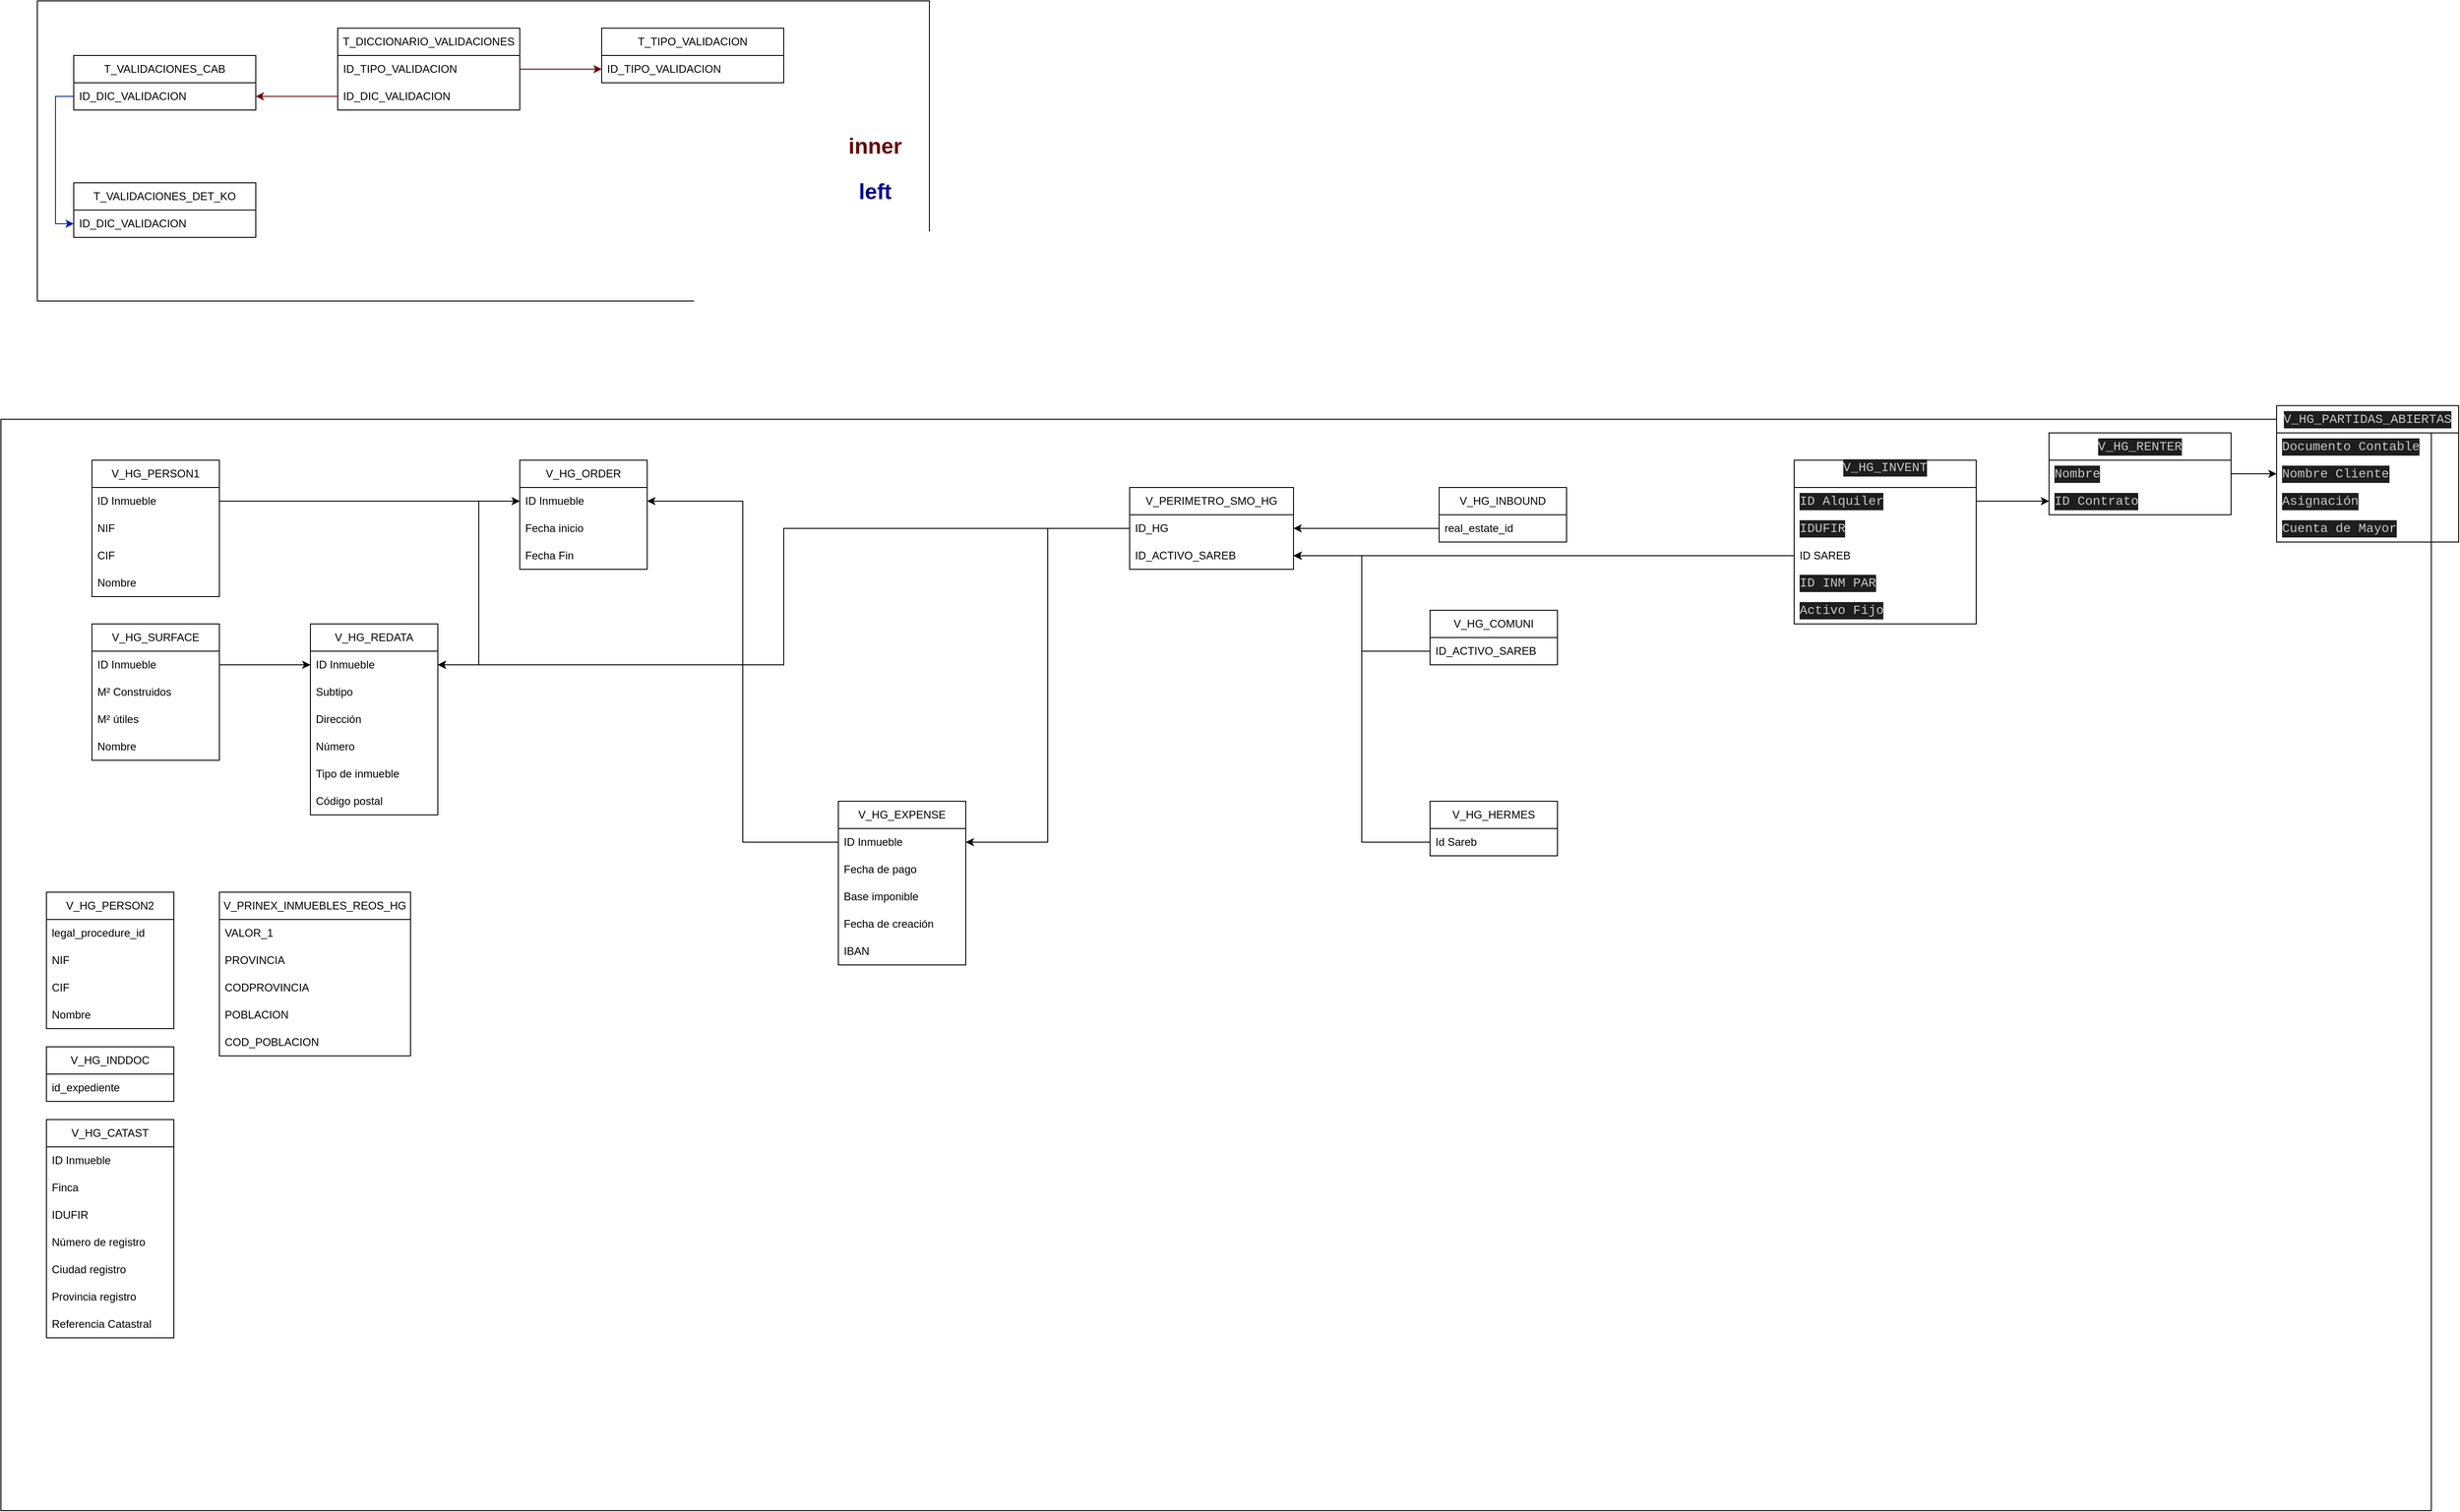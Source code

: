 <mxfile version="21.5.0" type="github">
  <diagram name="Page-1" id="dQD7q0FV81Xkfr1hVzfH">
    <mxGraphModel dx="2250" dy="830" grid="1" gridSize="10" guides="1" tooltips="1" connect="1" arrows="1" fold="1" page="1" pageScale="1" pageWidth="827" pageHeight="1169" math="0" shadow="0">
      <root>
        <mxCell id="0" />
        <mxCell id="1" parent="0" />
        <mxCell id="b-tsryP7ZmEh2vJS-tVm-26" value="" style="rounded=0;whiteSpace=wrap;html=1;" parent="1" vertex="1">
          <mxGeometry x="-300" y="480" width="2670" height="1200" as="geometry" />
        </mxCell>
        <mxCell id="b-tsryP7ZmEh2vJS-tVm-25" value="" style="rounded=0;whiteSpace=wrap;html=1;" parent="1" vertex="1">
          <mxGeometry x="-260" y="20" width="980" height="330" as="geometry" />
        </mxCell>
        <mxCell id="b-tsryP7ZmEh2vJS-tVm-2" value="T_DICCIONARIO_VALIDACIONES" style="swimlane;fontStyle=0;childLayout=stackLayout;horizontal=1;startSize=30;horizontalStack=0;resizeParent=1;resizeParentMax=0;resizeLast=0;collapsible=1;marginBottom=0;whiteSpace=wrap;html=1;" parent="1" vertex="1">
          <mxGeometry x="70" y="50" width="200" height="90" as="geometry" />
        </mxCell>
        <mxCell id="b-tsryP7ZmEh2vJS-tVm-3" value="ID_TIPO_VALIDACION" style="text;strokeColor=none;fillColor=none;align=left;verticalAlign=middle;spacingLeft=4;spacingRight=4;overflow=hidden;points=[[0,0.5],[1,0.5]];portConstraint=eastwest;rotatable=0;whiteSpace=wrap;html=1;" parent="b-tsryP7ZmEh2vJS-tVm-2" vertex="1">
          <mxGeometry y="30" width="200" height="30" as="geometry" />
        </mxCell>
        <mxCell id="b-tsryP7ZmEh2vJS-tVm-4" value="ID_DIC_VALIDACION" style="text;strokeColor=none;fillColor=none;align=left;verticalAlign=middle;spacingLeft=4;spacingRight=4;overflow=hidden;points=[[0,0.5],[1,0.5]];portConstraint=eastwest;rotatable=0;whiteSpace=wrap;html=1;" parent="b-tsryP7ZmEh2vJS-tVm-2" vertex="1">
          <mxGeometry y="60" width="200" height="30" as="geometry" />
        </mxCell>
        <mxCell id="b-tsryP7ZmEh2vJS-tVm-7" value="T_TIPO_VALIDACION" style="swimlane;fontStyle=0;childLayout=stackLayout;horizontal=1;startSize=30;horizontalStack=0;resizeParent=1;resizeParentMax=0;resizeLast=0;collapsible=1;marginBottom=0;whiteSpace=wrap;html=1;" parent="1" vertex="1">
          <mxGeometry x="360" y="50" width="200" height="60" as="geometry" />
        </mxCell>
        <mxCell id="b-tsryP7ZmEh2vJS-tVm-8" value="ID_TIPO_VALIDACION" style="text;strokeColor=none;fillColor=none;align=left;verticalAlign=middle;spacingLeft=4;spacingRight=4;overflow=hidden;points=[[0,0.5],[1,0.5]];portConstraint=eastwest;rotatable=0;whiteSpace=wrap;html=1;" parent="b-tsryP7ZmEh2vJS-tVm-7" vertex="1">
          <mxGeometry y="30" width="200" height="30" as="geometry" />
        </mxCell>
        <mxCell id="b-tsryP7ZmEh2vJS-tVm-11" value="T_VALIDACIONES_CAB" style="swimlane;fontStyle=0;childLayout=stackLayout;horizontal=1;startSize=30;horizontalStack=0;resizeParent=1;resizeParentMax=0;resizeLast=0;collapsible=1;marginBottom=0;whiteSpace=wrap;html=1;" parent="1" vertex="1">
          <mxGeometry x="-220" y="80" width="200" height="60" as="geometry" />
        </mxCell>
        <mxCell id="b-tsryP7ZmEh2vJS-tVm-12" value="ID_DIC_VALIDACION" style="text;strokeColor=none;fillColor=none;align=left;verticalAlign=middle;spacingLeft=4;spacingRight=4;overflow=hidden;points=[[0,0.5],[1,0.5]];portConstraint=eastwest;rotatable=0;whiteSpace=wrap;html=1;" parent="b-tsryP7ZmEh2vJS-tVm-11" vertex="1">
          <mxGeometry y="30" width="200" height="30" as="geometry" />
        </mxCell>
        <mxCell id="b-tsryP7ZmEh2vJS-tVm-15" value="T_VALIDACIONES_DET_KO" style="swimlane;fontStyle=0;childLayout=stackLayout;horizontal=1;startSize=30;horizontalStack=0;resizeParent=1;resizeParentMax=0;resizeLast=0;collapsible=1;marginBottom=0;whiteSpace=wrap;html=1;" parent="1" vertex="1">
          <mxGeometry x="-220" y="220" width="200" height="60" as="geometry" />
        </mxCell>
        <mxCell id="b-tsryP7ZmEh2vJS-tVm-16" value="ID_DIC_VALIDACION" style="text;strokeColor=none;fillColor=none;align=left;verticalAlign=middle;spacingLeft=4;spacingRight=4;overflow=hidden;points=[[0,0.5],[1,0.5]];portConstraint=eastwest;rotatable=0;whiteSpace=wrap;html=1;" parent="b-tsryP7ZmEh2vJS-tVm-15" vertex="1">
          <mxGeometry y="30" width="200" height="30" as="geometry" />
        </mxCell>
        <mxCell id="b-tsryP7ZmEh2vJS-tVm-20" style="edgeStyle=orthogonalEdgeStyle;rounded=0;orthogonalLoop=1;jettySize=auto;html=1;fillColor=#a20025;strokeColor=#6F0000;" parent="1" source="b-tsryP7ZmEh2vJS-tVm-4" target="b-tsryP7ZmEh2vJS-tVm-12" edge="1">
          <mxGeometry relative="1" as="geometry" />
        </mxCell>
        <mxCell id="b-tsryP7ZmEh2vJS-tVm-21" style="edgeStyle=orthogonalEdgeStyle;rounded=0;orthogonalLoop=1;jettySize=auto;html=1;entryX=0;entryY=0.5;entryDx=0;entryDy=0;fillColor=#0050ef;strokeColor=#001DBC;" parent="1" source="b-tsryP7ZmEh2vJS-tVm-12" target="b-tsryP7ZmEh2vJS-tVm-16" edge="1">
          <mxGeometry relative="1" as="geometry" />
        </mxCell>
        <mxCell id="b-tsryP7ZmEh2vJS-tVm-22" style="edgeStyle=orthogonalEdgeStyle;rounded=0;orthogonalLoop=1;jettySize=auto;html=1;exitX=1;exitY=0.5;exitDx=0;exitDy=0;entryX=0;entryY=0.75;entryDx=0;entryDy=0;fillColor=#a20025;strokeColor=#6F0000;" parent="1" source="b-tsryP7ZmEh2vJS-tVm-3" target="b-tsryP7ZmEh2vJS-tVm-7" edge="1">
          <mxGeometry relative="1" as="geometry" />
        </mxCell>
        <mxCell id="b-tsryP7ZmEh2vJS-tVm-23" value="&lt;font color=&quot;#660000&quot;&gt;inner&lt;br&gt;&lt;/font&gt;" style="text;strokeColor=none;fillColor=none;html=1;fontSize=24;fontStyle=1;verticalAlign=middle;align=center;" parent="1" vertex="1">
          <mxGeometry x="610" y="160" width="100" height="40" as="geometry" />
        </mxCell>
        <mxCell id="b-tsryP7ZmEh2vJS-tVm-24" value="&lt;font&gt;left&lt;br&gt;&lt;/font&gt;" style="text;html=1;fontSize=24;fontStyle=1;verticalAlign=middle;align=center;fontColor=#000099;" parent="1" vertex="1">
          <mxGeometry x="610" y="210" width="100" height="40" as="geometry" />
        </mxCell>
        <mxCell id="b-tsryP7ZmEh2vJS-tVm-31" value="V_HG_REDATA" style="swimlane;fontStyle=0;childLayout=stackLayout;horizontal=1;startSize=30;horizontalStack=0;resizeParent=1;resizeParentMax=0;resizeLast=0;collapsible=1;marginBottom=0;whiteSpace=wrap;html=1;" parent="1" vertex="1">
          <mxGeometry x="40" y="705" width="140" height="210" as="geometry" />
        </mxCell>
        <mxCell id="b-tsryP7ZmEh2vJS-tVm-32" value="ID Inmueble" style="text;strokeColor=none;fillColor=none;align=left;verticalAlign=middle;spacingLeft=4;spacingRight=4;overflow=hidden;points=[[0,0.5],[1,0.5]];portConstraint=eastwest;rotatable=0;whiteSpace=wrap;html=1;" parent="b-tsryP7ZmEh2vJS-tVm-31" vertex="1">
          <mxGeometry y="30" width="140" height="30" as="geometry" />
        </mxCell>
        <mxCell id="b-tsryP7ZmEh2vJS-tVm-33" value="Subtipo" style="text;strokeColor=none;fillColor=none;align=left;verticalAlign=middle;spacingLeft=4;spacingRight=4;overflow=hidden;points=[[0,0.5],[1,0.5]];portConstraint=eastwest;rotatable=0;whiteSpace=wrap;html=1;" parent="b-tsryP7ZmEh2vJS-tVm-31" vertex="1">
          <mxGeometry y="60" width="140" height="30" as="geometry" />
        </mxCell>
        <mxCell id="b-tsryP7ZmEh2vJS-tVm-34" value="Dirección" style="text;strokeColor=none;fillColor=none;align=left;verticalAlign=middle;spacingLeft=4;spacingRight=4;overflow=hidden;points=[[0,0.5],[1,0.5]];portConstraint=eastwest;rotatable=0;whiteSpace=wrap;html=1;" parent="b-tsryP7ZmEh2vJS-tVm-31" vertex="1">
          <mxGeometry y="90" width="140" height="30" as="geometry" />
        </mxCell>
        <mxCell id="b-tsryP7ZmEh2vJS-tVm-87" value="Número" style="text;strokeColor=none;fillColor=none;align=left;verticalAlign=middle;spacingLeft=4;spacingRight=4;overflow=hidden;points=[[0,0.5],[1,0.5]];portConstraint=eastwest;rotatable=0;whiteSpace=wrap;html=1;" parent="b-tsryP7ZmEh2vJS-tVm-31" vertex="1">
          <mxGeometry y="120" width="140" height="30" as="geometry" />
        </mxCell>
        <mxCell id="b-tsryP7ZmEh2vJS-tVm-94" value="Tipo de inmueble" style="text;strokeColor=none;fillColor=none;align=left;verticalAlign=middle;spacingLeft=4;spacingRight=4;overflow=hidden;points=[[0,0.5],[1,0.5]];portConstraint=eastwest;rotatable=0;whiteSpace=wrap;html=1;" parent="b-tsryP7ZmEh2vJS-tVm-31" vertex="1">
          <mxGeometry y="150" width="140" height="30" as="geometry" />
        </mxCell>
        <mxCell id="b-tsryP7ZmEh2vJS-tVm-95" value="Código postal" style="text;strokeColor=none;fillColor=none;align=left;verticalAlign=middle;spacingLeft=4;spacingRight=4;overflow=hidden;points=[[0,0.5],[1,0.5]];portConstraint=eastwest;rotatable=0;whiteSpace=wrap;html=1;" parent="b-tsryP7ZmEh2vJS-tVm-31" vertex="1">
          <mxGeometry y="180" width="140" height="30" as="geometry" />
        </mxCell>
        <mxCell id="b-tsryP7ZmEh2vJS-tVm-36" value="V_HG_PERSON1" style="swimlane;fontStyle=0;childLayout=stackLayout;horizontal=1;startSize=30;horizontalStack=0;resizeParent=1;resizeParentMax=0;resizeLast=0;collapsible=1;marginBottom=0;whiteSpace=wrap;html=1;" parent="1" vertex="1">
          <mxGeometry x="-200" y="525" width="140" height="150" as="geometry" />
        </mxCell>
        <mxCell id="b-tsryP7ZmEh2vJS-tVm-37" value="ID Inmueble" style="text;strokeColor=none;fillColor=none;align=left;verticalAlign=middle;spacingLeft=4;spacingRight=4;overflow=hidden;points=[[0,0.5],[1,0.5]];portConstraint=eastwest;rotatable=0;whiteSpace=wrap;html=1;" parent="b-tsryP7ZmEh2vJS-tVm-36" vertex="1">
          <mxGeometry y="30" width="140" height="30" as="geometry" />
        </mxCell>
        <mxCell id="b-tsryP7ZmEh2vJS-tVm-38" value="NIF" style="text;strokeColor=none;fillColor=none;align=left;verticalAlign=middle;spacingLeft=4;spacingRight=4;overflow=hidden;points=[[0,0.5],[1,0.5]];portConstraint=eastwest;rotatable=0;whiteSpace=wrap;html=1;" parent="b-tsryP7ZmEh2vJS-tVm-36" vertex="1">
          <mxGeometry y="60" width="140" height="30" as="geometry" />
        </mxCell>
        <mxCell id="b-tsryP7ZmEh2vJS-tVm-39" value="CIF" style="text;strokeColor=none;fillColor=none;align=left;verticalAlign=middle;spacingLeft=4;spacingRight=4;overflow=hidden;points=[[0,0.5],[1,0.5]];portConstraint=eastwest;rotatable=0;whiteSpace=wrap;html=1;" parent="b-tsryP7ZmEh2vJS-tVm-36" vertex="1">
          <mxGeometry y="90" width="140" height="30" as="geometry" />
        </mxCell>
        <mxCell id="b-tsryP7ZmEh2vJS-tVm-40" value="Nombre" style="text;strokeColor=none;fillColor=none;align=left;verticalAlign=middle;spacingLeft=4;spacingRight=4;overflow=hidden;points=[[0,0.5],[1,0.5]];portConstraint=eastwest;rotatable=0;whiteSpace=wrap;html=1;" parent="b-tsryP7ZmEh2vJS-tVm-36" vertex="1">
          <mxGeometry y="120" width="140" height="30" as="geometry" />
        </mxCell>
        <mxCell id="b-tsryP7ZmEh2vJS-tVm-41" value="V_HG_PERSON2" style="swimlane;fontStyle=0;childLayout=stackLayout;horizontal=1;startSize=30;horizontalStack=0;resizeParent=1;resizeParentMax=0;resizeLast=0;collapsible=1;marginBottom=0;whiteSpace=wrap;html=1;" parent="1" vertex="1">
          <mxGeometry x="-250" y="1000" width="140" height="150" as="geometry" />
        </mxCell>
        <mxCell id="b-tsryP7ZmEh2vJS-tVm-42" value="legal_procedure_id" style="text;strokeColor=none;fillColor=none;align=left;verticalAlign=middle;spacingLeft=4;spacingRight=4;overflow=hidden;points=[[0,0.5],[1,0.5]];portConstraint=eastwest;rotatable=0;whiteSpace=wrap;html=1;" parent="b-tsryP7ZmEh2vJS-tVm-41" vertex="1">
          <mxGeometry y="30" width="140" height="30" as="geometry" />
        </mxCell>
        <mxCell id="b-tsryP7ZmEh2vJS-tVm-43" value="NIF" style="text;strokeColor=none;fillColor=none;align=left;verticalAlign=middle;spacingLeft=4;spacingRight=4;overflow=hidden;points=[[0,0.5],[1,0.5]];portConstraint=eastwest;rotatable=0;whiteSpace=wrap;html=1;" parent="b-tsryP7ZmEh2vJS-tVm-41" vertex="1">
          <mxGeometry y="60" width="140" height="30" as="geometry" />
        </mxCell>
        <mxCell id="b-tsryP7ZmEh2vJS-tVm-44" value="CIF" style="text;strokeColor=none;fillColor=none;align=left;verticalAlign=middle;spacingLeft=4;spacingRight=4;overflow=hidden;points=[[0,0.5],[1,0.5]];portConstraint=eastwest;rotatable=0;whiteSpace=wrap;html=1;" parent="b-tsryP7ZmEh2vJS-tVm-41" vertex="1">
          <mxGeometry y="90" width="140" height="30" as="geometry" />
        </mxCell>
        <mxCell id="b-tsryP7ZmEh2vJS-tVm-45" value="Nombre" style="text;strokeColor=none;fillColor=none;align=left;verticalAlign=middle;spacingLeft=4;spacingRight=4;overflow=hidden;points=[[0,0.5],[1,0.5]];portConstraint=eastwest;rotatable=0;whiteSpace=wrap;html=1;" parent="b-tsryP7ZmEh2vJS-tVm-41" vertex="1">
          <mxGeometry y="120" width="140" height="30" as="geometry" />
        </mxCell>
        <mxCell id="b-tsryP7ZmEh2vJS-tVm-46" value="V_HG_ORDER" style="swimlane;fontStyle=0;childLayout=stackLayout;horizontal=1;startSize=30;horizontalStack=0;resizeParent=1;resizeParentMax=0;resizeLast=0;collapsible=1;marginBottom=0;whiteSpace=wrap;html=1;" parent="1" vertex="1">
          <mxGeometry x="270" y="525" width="140" height="120" as="geometry" />
        </mxCell>
        <mxCell id="b-tsryP7ZmEh2vJS-tVm-47" value="ID Inmueble" style="text;strokeColor=none;fillColor=none;align=left;verticalAlign=middle;spacingLeft=4;spacingRight=4;overflow=hidden;points=[[0,0.5],[1,0.5]];portConstraint=eastwest;rotatable=0;whiteSpace=wrap;html=1;" parent="b-tsryP7ZmEh2vJS-tVm-46" vertex="1">
          <mxGeometry y="30" width="140" height="30" as="geometry" />
        </mxCell>
        <mxCell id="b-tsryP7ZmEh2vJS-tVm-48" value="Fecha inicio" style="text;strokeColor=none;fillColor=none;align=left;verticalAlign=middle;spacingLeft=4;spacingRight=4;overflow=hidden;points=[[0,0.5],[1,0.5]];portConstraint=eastwest;rotatable=0;whiteSpace=wrap;html=1;" parent="b-tsryP7ZmEh2vJS-tVm-46" vertex="1">
          <mxGeometry y="60" width="140" height="30" as="geometry" />
        </mxCell>
        <mxCell id="b-tsryP7ZmEh2vJS-tVm-49" value="Fecha Fin" style="text;strokeColor=none;fillColor=none;align=left;verticalAlign=middle;spacingLeft=4;spacingRight=4;overflow=hidden;points=[[0,0.5],[1,0.5]];portConstraint=eastwest;rotatable=0;whiteSpace=wrap;html=1;" parent="b-tsryP7ZmEh2vJS-tVm-46" vertex="1">
          <mxGeometry y="90" width="140" height="30" as="geometry" />
        </mxCell>
        <mxCell id="b-tsryP7ZmEh2vJS-tVm-50" style="edgeStyle=orthogonalEdgeStyle;rounded=0;orthogonalLoop=1;jettySize=auto;html=1;entryX=1;entryY=0.5;entryDx=0;entryDy=0;" parent="1" source="b-tsryP7ZmEh2vJS-tVm-47" target="b-tsryP7ZmEh2vJS-tVm-32" edge="1">
          <mxGeometry relative="1" as="geometry" />
        </mxCell>
        <mxCell id="b-tsryP7ZmEh2vJS-tVm-51" value="V_HG_EXPENSE" style="swimlane;fontStyle=0;childLayout=stackLayout;horizontal=1;startSize=30;horizontalStack=0;resizeParent=1;resizeParentMax=0;resizeLast=0;collapsible=1;marginBottom=0;whiteSpace=wrap;html=1;" parent="1" vertex="1">
          <mxGeometry x="620" y="900" width="140" height="180" as="geometry" />
        </mxCell>
        <mxCell id="b-tsryP7ZmEh2vJS-tVm-52" value="ID Inmueble" style="text;strokeColor=none;fillColor=none;align=left;verticalAlign=middle;spacingLeft=4;spacingRight=4;overflow=hidden;points=[[0,0.5],[1,0.5]];portConstraint=eastwest;rotatable=0;whiteSpace=wrap;html=1;" parent="b-tsryP7ZmEh2vJS-tVm-51" vertex="1">
          <mxGeometry y="30" width="140" height="30" as="geometry" />
        </mxCell>
        <mxCell id="b-tsryP7ZmEh2vJS-tVm-53" value="Fecha de pago" style="text;strokeColor=none;fillColor=none;align=left;verticalAlign=middle;spacingLeft=4;spacingRight=4;overflow=hidden;points=[[0,0.5],[1,0.5]];portConstraint=eastwest;rotatable=0;whiteSpace=wrap;html=1;" parent="b-tsryP7ZmEh2vJS-tVm-51" vertex="1">
          <mxGeometry y="60" width="140" height="30" as="geometry" />
        </mxCell>
        <mxCell id="b-tsryP7ZmEh2vJS-tVm-56" value="Base imponible" style="text;strokeColor=none;fillColor=none;align=left;verticalAlign=middle;spacingLeft=4;spacingRight=4;overflow=hidden;points=[[0,0.5],[1,0.5]];portConstraint=eastwest;rotatable=0;whiteSpace=wrap;html=1;" parent="b-tsryP7ZmEh2vJS-tVm-51" vertex="1">
          <mxGeometry y="90" width="140" height="30" as="geometry" />
        </mxCell>
        <mxCell id="b-tsryP7ZmEh2vJS-tVm-55" value="Fecha de creación" style="text;strokeColor=none;fillColor=none;align=left;verticalAlign=middle;spacingLeft=4;spacingRight=4;overflow=hidden;points=[[0,0.5],[1,0.5]];portConstraint=eastwest;rotatable=0;whiteSpace=wrap;html=1;" parent="b-tsryP7ZmEh2vJS-tVm-51" vertex="1">
          <mxGeometry y="120" width="140" height="30" as="geometry" />
        </mxCell>
        <mxCell id="b-tsryP7ZmEh2vJS-tVm-54" value="IBAN" style="text;strokeColor=none;fillColor=none;align=left;verticalAlign=middle;spacingLeft=4;spacingRight=4;overflow=hidden;points=[[0,0.5],[1,0.5]];portConstraint=eastwest;rotatable=0;whiteSpace=wrap;html=1;" parent="b-tsryP7ZmEh2vJS-tVm-51" vertex="1">
          <mxGeometry y="150" width="140" height="30" as="geometry" />
        </mxCell>
        <mxCell id="b-tsryP7ZmEh2vJS-tVm-57" style="edgeStyle=orthogonalEdgeStyle;rounded=0;orthogonalLoop=1;jettySize=auto;html=1;" parent="1" source="b-tsryP7ZmEh2vJS-tVm-52" target="b-tsryP7ZmEh2vJS-tVm-47" edge="1">
          <mxGeometry relative="1" as="geometry" />
        </mxCell>
        <mxCell id="b-tsryP7ZmEh2vJS-tVm-58" style="edgeStyle=orthogonalEdgeStyle;rounded=0;orthogonalLoop=1;jettySize=auto;html=1;" parent="1" source="b-tsryP7ZmEh2vJS-tVm-37" target="b-tsryP7ZmEh2vJS-tVm-47" edge="1">
          <mxGeometry relative="1" as="geometry" />
        </mxCell>
        <mxCell id="b-tsryP7ZmEh2vJS-tVm-59" value="V_HG_INDDOC" style="swimlane;fontStyle=0;childLayout=stackLayout;horizontal=1;startSize=30;horizontalStack=0;resizeParent=1;resizeParentMax=0;resizeLast=0;collapsible=1;marginBottom=0;whiteSpace=wrap;html=1;" parent="1" vertex="1">
          <mxGeometry x="-250" y="1170" width="140" height="60" as="geometry" />
        </mxCell>
        <mxCell id="b-tsryP7ZmEh2vJS-tVm-60" value="id_expediente" style="text;strokeColor=none;fillColor=none;align=left;verticalAlign=middle;spacingLeft=4;spacingRight=4;overflow=hidden;points=[[0,0.5],[1,0.5]];portConstraint=eastwest;rotatable=0;whiteSpace=wrap;html=1;" parent="b-tsryP7ZmEh2vJS-tVm-59" vertex="1">
          <mxGeometry y="30" width="140" height="30" as="geometry" />
        </mxCell>
        <mxCell id="b-tsryP7ZmEh2vJS-tVm-64" value="V_PERIMETRO_SMO_HG" style="swimlane;fontStyle=0;childLayout=stackLayout;horizontal=1;startSize=30;horizontalStack=0;resizeParent=1;resizeParentMax=0;resizeLast=0;collapsible=1;marginBottom=0;whiteSpace=wrap;html=1;" parent="1" vertex="1">
          <mxGeometry x="940" y="555" width="180" height="90" as="geometry" />
        </mxCell>
        <mxCell id="b-tsryP7ZmEh2vJS-tVm-65" value="ID_HG" style="text;strokeColor=none;fillColor=none;align=left;verticalAlign=middle;spacingLeft=4;spacingRight=4;overflow=hidden;points=[[0,0.5],[1,0.5]];portConstraint=eastwest;rotatable=0;whiteSpace=wrap;html=1;" parent="b-tsryP7ZmEh2vJS-tVm-64" vertex="1">
          <mxGeometry y="30" width="180" height="30" as="geometry" />
        </mxCell>
        <mxCell id="b-tsryP7ZmEh2vJS-tVm-66" value="ID_ACTIVO_SAREB" style="text;strokeColor=none;fillColor=none;align=left;verticalAlign=middle;spacingLeft=4;spacingRight=4;overflow=hidden;points=[[0,0.5],[1,0.5]];portConstraint=eastwest;rotatable=0;whiteSpace=wrap;html=1;" parent="b-tsryP7ZmEh2vJS-tVm-64" vertex="1">
          <mxGeometry y="60" width="180" height="30" as="geometry" />
        </mxCell>
        <mxCell id="b-tsryP7ZmEh2vJS-tVm-69" style="edgeStyle=orthogonalEdgeStyle;rounded=0;orthogonalLoop=1;jettySize=auto;html=1;" parent="1" source="b-tsryP7ZmEh2vJS-tVm-65" target="b-tsryP7ZmEh2vJS-tVm-52" edge="1">
          <mxGeometry relative="1" as="geometry" />
        </mxCell>
        <mxCell id="b-tsryP7ZmEh2vJS-tVm-71" value="V_HG_CATAST" style="swimlane;fontStyle=0;childLayout=stackLayout;horizontal=1;startSize=30;horizontalStack=0;resizeParent=1;resizeParentMax=0;resizeLast=0;collapsible=1;marginBottom=0;whiteSpace=wrap;html=1;" parent="1" vertex="1">
          <mxGeometry x="-250" y="1250" width="140" height="240" as="geometry" />
        </mxCell>
        <mxCell id="b-tsryP7ZmEh2vJS-tVm-76" value="ID Inmueble" style="text;strokeColor=none;fillColor=none;align=left;verticalAlign=middle;spacingLeft=4;spacingRight=4;overflow=hidden;points=[[0,0.5],[1,0.5]];portConstraint=eastwest;rotatable=0;whiteSpace=wrap;html=1;" parent="b-tsryP7ZmEh2vJS-tVm-71" vertex="1">
          <mxGeometry y="30" width="140" height="30" as="geometry" />
        </mxCell>
        <mxCell id="b-tsryP7ZmEh2vJS-tVm-72" value="Finca" style="text;strokeColor=none;fillColor=none;align=left;verticalAlign=middle;spacingLeft=4;spacingRight=4;overflow=hidden;points=[[0,0.5],[1,0.5]];portConstraint=eastwest;rotatable=0;whiteSpace=wrap;html=1;" parent="b-tsryP7ZmEh2vJS-tVm-71" vertex="1">
          <mxGeometry y="60" width="140" height="30" as="geometry" />
        </mxCell>
        <mxCell id="b-tsryP7ZmEh2vJS-tVm-73" value="IDUFIR" style="text;strokeColor=none;fillColor=none;align=left;verticalAlign=middle;spacingLeft=4;spacingRight=4;overflow=hidden;points=[[0,0.5],[1,0.5]];portConstraint=eastwest;rotatable=0;whiteSpace=wrap;html=1;" parent="b-tsryP7ZmEh2vJS-tVm-71" vertex="1">
          <mxGeometry y="90" width="140" height="30" as="geometry" />
        </mxCell>
        <mxCell id="b-tsryP7ZmEh2vJS-tVm-74" value="Número de registro" style="text;strokeColor=none;fillColor=none;align=left;verticalAlign=middle;spacingLeft=4;spacingRight=4;overflow=hidden;points=[[0,0.5],[1,0.5]];portConstraint=eastwest;rotatable=0;whiteSpace=wrap;html=1;" parent="b-tsryP7ZmEh2vJS-tVm-71" vertex="1">
          <mxGeometry y="120" width="140" height="30" as="geometry" />
        </mxCell>
        <mxCell id="b-tsryP7ZmEh2vJS-tVm-78" value="Ciudad registro" style="text;strokeColor=none;fillColor=none;align=left;verticalAlign=middle;spacingLeft=4;spacingRight=4;overflow=hidden;points=[[0,0.5],[1,0.5]];portConstraint=eastwest;rotatable=0;whiteSpace=wrap;html=1;" parent="b-tsryP7ZmEh2vJS-tVm-71" vertex="1">
          <mxGeometry y="150" width="140" height="30" as="geometry" />
        </mxCell>
        <mxCell id="b-tsryP7ZmEh2vJS-tVm-77" value="Provincia registro" style="text;strokeColor=none;fillColor=none;align=left;verticalAlign=middle;spacingLeft=4;spacingRight=4;overflow=hidden;points=[[0,0.5],[1,0.5]];portConstraint=eastwest;rotatable=0;whiteSpace=wrap;html=1;" parent="b-tsryP7ZmEh2vJS-tVm-71" vertex="1">
          <mxGeometry y="180" width="140" height="30" as="geometry" />
        </mxCell>
        <mxCell id="b-tsryP7ZmEh2vJS-tVm-75" value="Referencia Catastral" style="text;strokeColor=none;fillColor=none;align=left;verticalAlign=middle;spacingLeft=4;spacingRight=4;overflow=hidden;points=[[0,0.5],[1,0.5]];portConstraint=eastwest;rotatable=0;whiteSpace=wrap;html=1;" parent="b-tsryP7ZmEh2vJS-tVm-71" vertex="1">
          <mxGeometry y="210" width="140" height="30" as="geometry" />
        </mxCell>
        <mxCell id="b-tsryP7ZmEh2vJS-tVm-79" value="V_PRINEX_INMUEBLES_REOS_HG" style="swimlane;fontStyle=0;childLayout=stackLayout;horizontal=1;startSize=30;horizontalStack=0;resizeParent=1;resizeParentMax=0;resizeLast=0;collapsible=1;marginBottom=0;whiteSpace=wrap;html=1;" parent="1" vertex="1">
          <mxGeometry x="-60" y="1000" width="210" height="180" as="geometry">
            <mxRectangle x="280" y="780" width="260" height="30" as="alternateBounds" />
          </mxGeometry>
        </mxCell>
        <mxCell id="b-tsryP7ZmEh2vJS-tVm-80" value="VALOR_1" style="text;strokeColor=none;fillColor=none;align=left;verticalAlign=middle;spacingLeft=4;spacingRight=4;overflow=hidden;points=[[0,0.5],[1,0.5]];portConstraint=eastwest;rotatable=0;whiteSpace=wrap;html=1;" parent="b-tsryP7ZmEh2vJS-tVm-79" vertex="1">
          <mxGeometry y="30" width="210" height="30" as="geometry" />
        </mxCell>
        <mxCell id="b-tsryP7ZmEh2vJS-tVm-81" value="PROVINCIA" style="text;strokeColor=none;fillColor=none;align=left;verticalAlign=middle;spacingLeft=4;spacingRight=4;overflow=hidden;points=[[0,0.5],[1,0.5]];portConstraint=eastwest;rotatable=0;whiteSpace=wrap;html=1;" parent="b-tsryP7ZmEh2vJS-tVm-79" vertex="1">
          <mxGeometry y="60" width="210" height="30" as="geometry" />
        </mxCell>
        <mxCell id="b-tsryP7ZmEh2vJS-tVm-82" value="CODPROVINCIA" style="text;strokeColor=none;fillColor=none;align=left;verticalAlign=middle;spacingLeft=4;spacingRight=4;overflow=hidden;points=[[0,0.5],[1,0.5]];portConstraint=eastwest;rotatable=0;whiteSpace=wrap;html=1;" parent="b-tsryP7ZmEh2vJS-tVm-79" vertex="1">
          <mxGeometry y="90" width="210" height="30" as="geometry" />
        </mxCell>
        <mxCell id="b-tsryP7ZmEh2vJS-tVm-83" value="POBLACION" style="text;strokeColor=none;fillColor=none;align=left;verticalAlign=middle;spacingLeft=4;spacingRight=4;overflow=hidden;points=[[0,0.5],[1,0.5]];portConstraint=eastwest;rotatable=0;whiteSpace=wrap;html=1;" parent="b-tsryP7ZmEh2vJS-tVm-79" vertex="1">
          <mxGeometry y="120" width="210" height="30" as="geometry" />
        </mxCell>
        <mxCell id="b-tsryP7ZmEh2vJS-tVm-84" value="COD_POBLACION" style="text;strokeColor=none;fillColor=none;align=left;verticalAlign=middle;spacingLeft=4;spacingRight=4;overflow=hidden;points=[[0,0.5],[1,0.5]];portConstraint=eastwest;rotatable=0;whiteSpace=wrap;html=1;" parent="b-tsryP7ZmEh2vJS-tVm-79" vertex="1">
          <mxGeometry y="150" width="210" height="30" as="geometry" />
        </mxCell>
        <mxCell id="b-tsryP7ZmEh2vJS-tVm-88" value="V_HG_SURFACE" style="swimlane;fontStyle=0;childLayout=stackLayout;horizontal=1;startSize=30;horizontalStack=0;resizeParent=1;resizeParentMax=0;resizeLast=0;collapsible=1;marginBottom=0;whiteSpace=wrap;html=1;" parent="1" vertex="1">
          <mxGeometry x="-200" y="705" width="140" height="150" as="geometry" />
        </mxCell>
        <mxCell id="b-tsryP7ZmEh2vJS-tVm-89" value="ID Inmueble" style="text;strokeColor=none;fillColor=none;align=left;verticalAlign=middle;spacingLeft=4;spacingRight=4;overflow=hidden;points=[[0,0.5],[1,0.5]];portConstraint=eastwest;rotatable=0;whiteSpace=wrap;html=1;" parent="b-tsryP7ZmEh2vJS-tVm-88" vertex="1">
          <mxGeometry y="30" width="140" height="30" as="geometry" />
        </mxCell>
        <mxCell id="b-tsryP7ZmEh2vJS-tVm-90" value="M² Construidos" style="text;strokeColor=none;fillColor=none;align=left;verticalAlign=middle;spacingLeft=4;spacingRight=4;overflow=hidden;points=[[0,0.5],[1,0.5]];portConstraint=eastwest;rotatable=0;whiteSpace=wrap;html=1;" parent="b-tsryP7ZmEh2vJS-tVm-88" vertex="1">
          <mxGeometry y="60" width="140" height="30" as="geometry" />
        </mxCell>
        <mxCell id="b-tsryP7ZmEh2vJS-tVm-91" value="M² útiles" style="text;strokeColor=none;fillColor=none;align=left;verticalAlign=middle;spacingLeft=4;spacingRight=4;overflow=hidden;points=[[0,0.5],[1,0.5]];portConstraint=eastwest;rotatable=0;whiteSpace=wrap;html=1;" parent="b-tsryP7ZmEh2vJS-tVm-88" vertex="1">
          <mxGeometry y="90" width="140" height="30" as="geometry" />
        </mxCell>
        <mxCell id="b-tsryP7ZmEh2vJS-tVm-92" value="Nombre" style="text;strokeColor=none;fillColor=none;align=left;verticalAlign=middle;spacingLeft=4;spacingRight=4;overflow=hidden;points=[[0,0.5],[1,0.5]];portConstraint=eastwest;rotatable=0;whiteSpace=wrap;html=1;" parent="b-tsryP7ZmEh2vJS-tVm-88" vertex="1">
          <mxGeometry y="120" width="140" height="30" as="geometry" />
        </mxCell>
        <mxCell id="b-tsryP7ZmEh2vJS-tVm-96" style="edgeStyle=orthogonalEdgeStyle;rounded=0;orthogonalLoop=1;jettySize=auto;html=1;" parent="1" source="b-tsryP7ZmEh2vJS-tVm-65" target="b-tsryP7ZmEh2vJS-tVm-32" edge="1">
          <mxGeometry relative="1" as="geometry" />
        </mxCell>
        <mxCell id="b-tsryP7ZmEh2vJS-tVm-102" style="edgeStyle=orthogonalEdgeStyle;rounded=0;orthogonalLoop=1;jettySize=auto;html=1;" parent="1" source="b-tsryP7ZmEh2vJS-tVm-89" target="b-tsryP7ZmEh2vJS-tVm-32" edge="1">
          <mxGeometry relative="1" as="geometry" />
        </mxCell>
        <mxCell id="b-tsryP7ZmEh2vJS-tVm-107" value="V_HG_COMUNI" style="swimlane;fontStyle=0;childLayout=stackLayout;horizontal=1;startSize=30;horizontalStack=0;resizeParent=1;resizeParentMax=0;resizeLast=0;collapsible=1;marginBottom=0;whiteSpace=wrap;html=1;" parent="1" vertex="1">
          <mxGeometry x="1270" y="690" width="140" height="60" as="geometry" />
        </mxCell>
        <mxCell id="b-tsryP7ZmEh2vJS-tVm-108" value="ID_ACTIVO_SAREB" style="text;strokeColor=none;fillColor=none;align=left;verticalAlign=middle;spacingLeft=4;spacingRight=4;overflow=hidden;points=[[0,0.5],[1,0.5]];portConstraint=eastwest;rotatable=0;whiteSpace=wrap;html=1;" parent="b-tsryP7ZmEh2vJS-tVm-107" vertex="1">
          <mxGeometry y="30" width="140" height="30" as="geometry" />
        </mxCell>
        <mxCell id="b-tsryP7ZmEh2vJS-tVm-109" style="edgeStyle=orthogonalEdgeStyle;rounded=0;orthogonalLoop=1;jettySize=auto;html=1;" parent="1" source="b-tsryP7ZmEh2vJS-tVm-108" target="b-tsryP7ZmEh2vJS-tVm-66" edge="1">
          <mxGeometry relative="1" as="geometry" />
        </mxCell>
        <mxCell id="b-tsryP7ZmEh2vJS-tVm-110" value="V_HG_INBOUND" style="swimlane;fontStyle=0;childLayout=stackLayout;horizontal=1;startSize=30;horizontalStack=0;resizeParent=1;resizeParentMax=0;resizeLast=0;collapsible=1;marginBottom=0;whiteSpace=wrap;html=1;" parent="1" vertex="1">
          <mxGeometry x="1280" y="555" width="140" height="60" as="geometry" />
        </mxCell>
        <mxCell id="b-tsryP7ZmEh2vJS-tVm-111" value="real_estate_id" style="text;strokeColor=none;fillColor=none;align=left;verticalAlign=middle;spacingLeft=4;spacingRight=4;overflow=hidden;points=[[0,0.5],[1,0.5]];portConstraint=eastwest;rotatable=0;whiteSpace=wrap;html=1;" parent="b-tsryP7ZmEh2vJS-tVm-110" vertex="1">
          <mxGeometry y="30" width="140" height="30" as="geometry" />
        </mxCell>
        <mxCell id="b-tsryP7ZmEh2vJS-tVm-112" style="edgeStyle=orthogonalEdgeStyle;rounded=0;orthogonalLoop=1;jettySize=auto;html=1;" parent="1" source="b-tsryP7ZmEh2vJS-tVm-111" target="b-tsryP7ZmEh2vJS-tVm-65" edge="1">
          <mxGeometry relative="1" as="geometry" />
        </mxCell>
        <mxCell id="b-tsryP7ZmEh2vJS-tVm-113" value="V_HG_HERMES" style="swimlane;fontStyle=0;childLayout=stackLayout;horizontal=1;startSize=30;horizontalStack=0;resizeParent=1;resizeParentMax=0;resizeLast=0;collapsible=1;marginBottom=0;whiteSpace=wrap;html=1;" parent="1" vertex="1">
          <mxGeometry x="1270" y="900" width="140" height="60" as="geometry" />
        </mxCell>
        <mxCell id="b-tsryP7ZmEh2vJS-tVm-114" value="Id Sareb" style="text;strokeColor=none;fillColor=none;align=left;verticalAlign=middle;spacingLeft=4;spacingRight=4;overflow=hidden;points=[[0,0.5],[1,0.5]];portConstraint=eastwest;rotatable=0;whiteSpace=wrap;html=1;" parent="b-tsryP7ZmEh2vJS-tVm-113" vertex="1">
          <mxGeometry y="30" width="140" height="30" as="geometry" />
        </mxCell>
        <mxCell id="b-tsryP7ZmEh2vJS-tVm-115" style="edgeStyle=orthogonalEdgeStyle;rounded=0;orthogonalLoop=1;jettySize=auto;html=1;" parent="1" source="b-tsryP7ZmEh2vJS-tVm-114" target="b-tsryP7ZmEh2vJS-tVm-66" edge="1">
          <mxGeometry relative="1" as="geometry" />
        </mxCell>
        <mxCell id="b-tsryP7ZmEh2vJS-tVm-116" value="&lt;div style=&quot;color: rgb(197, 200, 198); background-color: rgb(30, 30, 30); font-family: Consolas, &amp;quot;Courier New&amp;quot;, monospace; font-size: 14px; line-height: 19px;&quot;&gt;V_HG_PARTIDAS_ABIERTAS&lt;/div&gt;" style="swimlane;fontStyle=0;childLayout=stackLayout;horizontal=1;startSize=30;horizontalStack=0;resizeParent=1;resizeParentMax=0;resizeLast=0;collapsible=1;marginBottom=0;whiteSpace=wrap;html=1;" parent="1" vertex="1">
          <mxGeometry x="2200" y="465" width="200" height="150" as="geometry" />
        </mxCell>
        <mxCell id="b-tsryP7ZmEh2vJS-tVm-117" value="&lt;div style=&quot;color: rgb(197, 200, 198); background-color: rgb(30, 30, 30); font-family: Consolas, &amp;quot;Courier New&amp;quot;, monospace; font-size: 14px; line-height: 19px;&quot;&gt;Documento Contable&lt;/div&gt;" style="text;strokeColor=none;fillColor=none;align=left;verticalAlign=middle;spacingLeft=4;spacingRight=4;overflow=hidden;points=[[0,0.5],[1,0.5]];portConstraint=eastwest;rotatable=0;whiteSpace=wrap;html=1;" parent="b-tsryP7ZmEh2vJS-tVm-116" vertex="1">
          <mxGeometry y="30" width="200" height="30" as="geometry" />
        </mxCell>
        <mxCell id="b-tsryP7ZmEh2vJS-tVm-118" value="&lt;div style=&quot;color: rgb(197, 200, 198); background-color: rgb(30, 30, 30); font-family: Consolas, &amp;quot;Courier New&amp;quot;, monospace; font-size: 14px; line-height: 19px;&quot;&gt;Nombre Cliente&lt;/div&gt;" style="text;strokeColor=none;fillColor=none;align=left;verticalAlign=middle;spacingLeft=4;spacingRight=4;overflow=hidden;points=[[0,0.5],[1,0.5]];portConstraint=eastwest;rotatable=0;whiteSpace=wrap;html=1;" parent="b-tsryP7ZmEh2vJS-tVm-116" vertex="1">
          <mxGeometry y="60" width="200" height="30" as="geometry" />
        </mxCell>
        <mxCell id="b-tsryP7ZmEh2vJS-tVm-128" value="&lt;div style=&quot;color: rgb(197, 200, 198); background-color: rgb(30, 30, 30); font-family: Consolas, &amp;quot;Courier New&amp;quot;, monospace; font-size: 14px; line-height: 19px;&quot;&gt;&lt;div style=&quot;line-height: 19px;&quot;&gt;Asignación&lt;/div&gt;&lt;/div&gt;" style="text;strokeColor=none;fillColor=none;align=left;verticalAlign=middle;spacingLeft=4;spacingRight=4;overflow=hidden;points=[[0,0.5],[1,0.5]];portConstraint=eastwest;rotatable=0;whiteSpace=wrap;html=1;" parent="b-tsryP7ZmEh2vJS-tVm-116" vertex="1">
          <mxGeometry y="90" width="200" height="30" as="geometry" />
        </mxCell>
        <mxCell id="b-tsryP7ZmEh2vJS-tVm-135" value="&lt;div style=&quot;color: rgb(197, 200, 198); background-color: rgb(30, 30, 30); font-family: Consolas, &amp;quot;Courier New&amp;quot;, monospace; font-size: 14px; line-height: 19px;&quot;&gt;&lt;div style=&quot;line-height: 19px;&quot;&gt;&lt;div style=&quot;line-height: 19px;&quot;&gt;Cuenta de Mayor&lt;/div&gt;&lt;/div&gt;&lt;/div&gt;" style="text;strokeColor=none;fillColor=none;align=left;verticalAlign=middle;spacingLeft=4;spacingRight=4;overflow=hidden;points=[[0,0.5],[1,0.5]];portConstraint=eastwest;rotatable=0;whiteSpace=wrap;html=1;" parent="b-tsryP7ZmEh2vJS-tVm-116" vertex="1">
          <mxGeometry y="120" width="200" height="30" as="geometry" />
        </mxCell>
        <mxCell id="b-tsryP7ZmEh2vJS-tVm-123" value="&lt;div style=&quot;color: rgb(197, 200, 198); background-color: rgb(30, 30, 30); font-family: Consolas, &amp;quot;Courier New&amp;quot;, monospace; font-size: 14px; line-height: 19px;&quot;&gt;&lt;div style=&quot;line-height: 19px;&quot;&gt;V_HG_RENTER&lt;/div&gt;&lt;/div&gt;" style="swimlane;fontStyle=0;childLayout=stackLayout;horizontal=1;startSize=30;horizontalStack=0;resizeParent=1;resizeParentMax=0;resizeLast=0;collapsible=1;marginBottom=0;whiteSpace=wrap;html=1;" parent="1" vertex="1">
          <mxGeometry x="1950" y="495" width="200" height="90" as="geometry" />
        </mxCell>
        <mxCell id="b-tsryP7ZmEh2vJS-tVm-124" value="&lt;div style=&quot;color: rgb(197, 200, 198); background-color: rgb(30, 30, 30); font-family: Consolas, &amp;quot;Courier New&amp;quot;, monospace; font-size: 14px; line-height: 19px;&quot;&gt;&lt;div style=&quot;line-height: 19px;&quot;&gt;Nombre&lt;/div&gt;&lt;/div&gt;" style="text;strokeColor=none;fillColor=none;align=left;verticalAlign=middle;spacingLeft=4;spacingRight=4;overflow=hidden;points=[[0,0.5],[1,0.5]];portConstraint=eastwest;rotatable=0;whiteSpace=wrap;html=1;" parent="b-tsryP7ZmEh2vJS-tVm-123" vertex="1">
          <mxGeometry y="30" width="200" height="30" as="geometry" />
        </mxCell>
        <mxCell id="b-tsryP7ZmEh2vJS-tVm-129" value="&lt;div style=&quot;color: rgb(197, 200, 198); background-color: rgb(30, 30, 30); font-family: Consolas, &amp;quot;Courier New&amp;quot;, monospace; font-size: 14px; line-height: 19px;&quot;&gt;&lt;div style=&quot;line-height: 19px;&quot;&gt;&lt;div style=&quot;line-height: 19px;&quot;&gt;ID Contrato&lt;/div&gt;&lt;/div&gt;&lt;/div&gt;" style="text;strokeColor=none;fillColor=none;align=left;verticalAlign=middle;spacingLeft=4;spacingRight=4;overflow=hidden;points=[[0,0.5],[1,0.5]];portConstraint=eastwest;rotatable=0;whiteSpace=wrap;html=1;" parent="b-tsryP7ZmEh2vJS-tVm-123" vertex="1">
          <mxGeometry y="60" width="200" height="30" as="geometry" />
        </mxCell>
        <mxCell id="b-tsryP7ZmEh2vJS-tVm-130" value="&#xa;&lt;div style=&quot;color: rgb(197, 200, 198); background-color: rgb(30, 30, 30); font-family: Consolas, &amp;quot;Courier New&amp;quot;, monospace; font-weight: normal; font-size: 14px; line-height: 19px;&quot;&gt;&lt;div&gt;&lt;span style=&quot;color: #c5c8c6;&quot;&gt;V_HG_INVENT&lt;/span&gt;&lt;/div&gt;&lt;/div&gt;&#xa;&#xa;" style="swimlane;fontStyle=0;childLayout=stackLayout;horizontal=1;startSize=30;horizontalStack=0;resizeParent=1;resizeParentMax=0;resizeLast=0;collapsible=1;marginBottom=0;whiteSpace=wrap;html=1;" parent="1" vertex="1">
          <mxGeometry x="1670" y="525" width="200" height="180" as="geometry" />
        </mxCell>
        <mxCell id="b-tsryP7ZmEh2vJS-tVm-131" value="&lt;div style=&quot;color: rgb(197, 200, 198); background-color: rgb(30, 30, 30); font-family: Consolas, &amp;quot;Courier New&amp;quot;, monospace; font-size: 14px; line-height: 19px;&quot;&gt;&lt;div style=&quot;line-height: 19px;&quot;&gt;&lt;div style=&quot;line-height: 19px;&quot;&gt;ID Alquiler&lt;/div&gt;&lt;/div&gt;&lt;/div&gt;" style="text;strokeColor=none;fillColor=none;align=left;verticalAlign=middle;spacingLeft=4;spacingRight=4;overflow=hidden;points=[[0,0.5],[1,0.5]];portConstraint=eastwest;rotatable=0;whiteSpace=wrap;html=1;" parent="b-tsryP7ZmEh2vJS-tVm-130" vertex="1">
          <mxGeometry y="30" width="200" height="30" as="geometry" />
        </mxCell>
        <mxCell id="b-tsryP7ZmEh2vJS-tVm-132" value="&lt;div style=&quot;color: rgb(197, 200, 198); background-color: rgb(30, 30, 30); font-family: Consolas, &amp;quot;Courier New&amp;quot;, monospace; font-size: 14px; line-height: 19px;&quot;&gt;&lt;div style=&quot;line-height: 19px;&quot;&gt;&lt;div style=&quot;line-height: 19px;&quot;&gt;&lt;div style=&quot;line-height: 19px;&quot;&gt;IDUFIR&lt;/div&gt;&lt;/div&gt;&lt;/div&gt;&lt;/div&gt;" style="text;strokeColor=none;fillColor=none;align=left;verticalAlign=middle;spacingLeft=4;spacingRight=4;overflow=hidden;points=[[0,0.5],[1,0.5]];portConstraint=eastwest;rotatable=0;whiteSpace=wrap;html=1;" parent="b-tsryP7ZmEh2vJS-tVm-130" vertex="1">
          <mxGeometry y="60" width="200" height="30" as="geometry" />
        </mxCell>
        <mxCell id="b-tsryP7ZmEh2vJS-tVm-98" value="ID SAREB" style="text;strokeColor=none;fillColor=none;align=left;verticalAlign=middle;spacingLeft=4;spacingRight=4;overflow=hidden;points=[[0,0.5],[1,0.5]];portConstraint=eastwest;rotatable=0;whiteSpace=wrap;html=1;" parent="b-tsryP7ZmEh2vJS-tVm-130" vertex="1">
          <mxGeometry y="90" width="200" height="30" as="geometry" />
        </mxCell>
        <mxCell id="b-tsryP7ZmEh2vJS-tVm-142" value="&lt;div style=&quot;color: rgb(197, 200, 198); background-color: rgb(30, 30, 30); font-family: Consolas, &amp;quot;Courier New&amp;quot;, monospace; font-size: 14px; line-height: 19px;&quot;&gt;&lt;div style=&quot;line-height: 19px;&quot;&gt;&lt;div style=&quot;line-height: 19px;&quot;&gt;&lt;div style=&quot;line-height: 19px;&quot;&gt;ID INM PAR&lt;/div&gt;&lt;/div&gt;&lt;/div&gt;&lt;/div&gt;" style="text;strokeColor=none;fillColor=none;align=left;verticalAlign=middle;spacingLeft=4;spacingRight=4;overflow=hidden;points=[[0,0.5],[1,0.5]];portConstraint=eastwest;rotatable=0;whiteSpace=wrap;html=1;" parent="b-tsryP7ZmEh2vJS-tVm-130" vertex="1">
          <mxGeometry y="120" width="200" height="30" as="geometry" />
        </mxCell>
        <mxCell id="b-tsryP7ZmEh2vJS-tVm-143" value="&lt;div style=&quot;color: rgb(197, 200, 198); background-color: rgb(30, 30, 30); font-family: Consolas, &amp;quot;Courier New&amp;quot;, monospace; font-size: 14px; line-height: 19px;&quot;&gt;&lt;div style=&quot;line-height: 19px;&quot;&gt;&lt;div style=&quot;line-height: 19px;&quot;&gt;&lt;div style=&quot;line-height: 19px;&quot;&gt;&lt;div style=&quot;line-height: 19px;&quot;&gt;Activo Fijo&lt;/div&gt;&lt;/div&gt;&lt;/div&gt;&lt;/div&gt;&lt;/div&gt;" style="text;strokeColor=none;fillColor=none;align=left;verticalAlign=middle;spacingLeft=4;spacingRight=4;overflow=hidden;points=[[0,0.5],[1,0.5]];portConstraint=eastwest;rotatable=0;whiteSpace=wrap;html=1;" parent="b-tsryP7ZmEh2vJS-tVm-130" vertex="1">
          <mxGeometry y="150" width="200" height="30" as="geometry" />
        </mxCell>
        <mxCell id="hTWRON82L7v3gRSVMSOL-1" style="edgeStyle=orthogonalEdgeStyle;rounded=0;orthogonalLoop=1;jettySize=auto;html=1;" edge="1" parent="1" source="b-tsryP7ZmEh2vJS-tVm-98" target="b-tsryP7ZmEh2vJS-tVm-66">
          <mxGeometry relative="1" as="geometry" />
        </mxCell>
        <mxCell id="hTWRON82L7v3gRSVMSOL-2" style="edgeStyle=orthogonalEdgeStyle;rounded=0;orthogonalLoop=1;jettySize=auto;html=1;" edge="1" parent="1" source="b-tsryP7ZmEh2vJS-tVm-124" target="b-tsryP7ZmEh2vJS-tVm-118">
          <mxGeometry relative="1" as="geometry" />
        </mxCell>
        <mxCell id="hTWRON82L7v3gRSVMSOL-3" style="edgeStyle=orthogonalEdgeStyle;rounded=0;orthogonalLoop=1;jettySize=auto;html=1;entryX=0;entryY=0.5;entryDx=0;entryDy=0;" edge="1" parent="1" source="b-tsryP7ZmEh2vJS-tVm-131" target="b-tsryP7ZmEh2vJS-tVm-129">
          <mxGeometry relative="1" as="geometry" />
        </mxCell>
      </root>
    </mxGraphModel>
  </diagram>
</mxfile>
